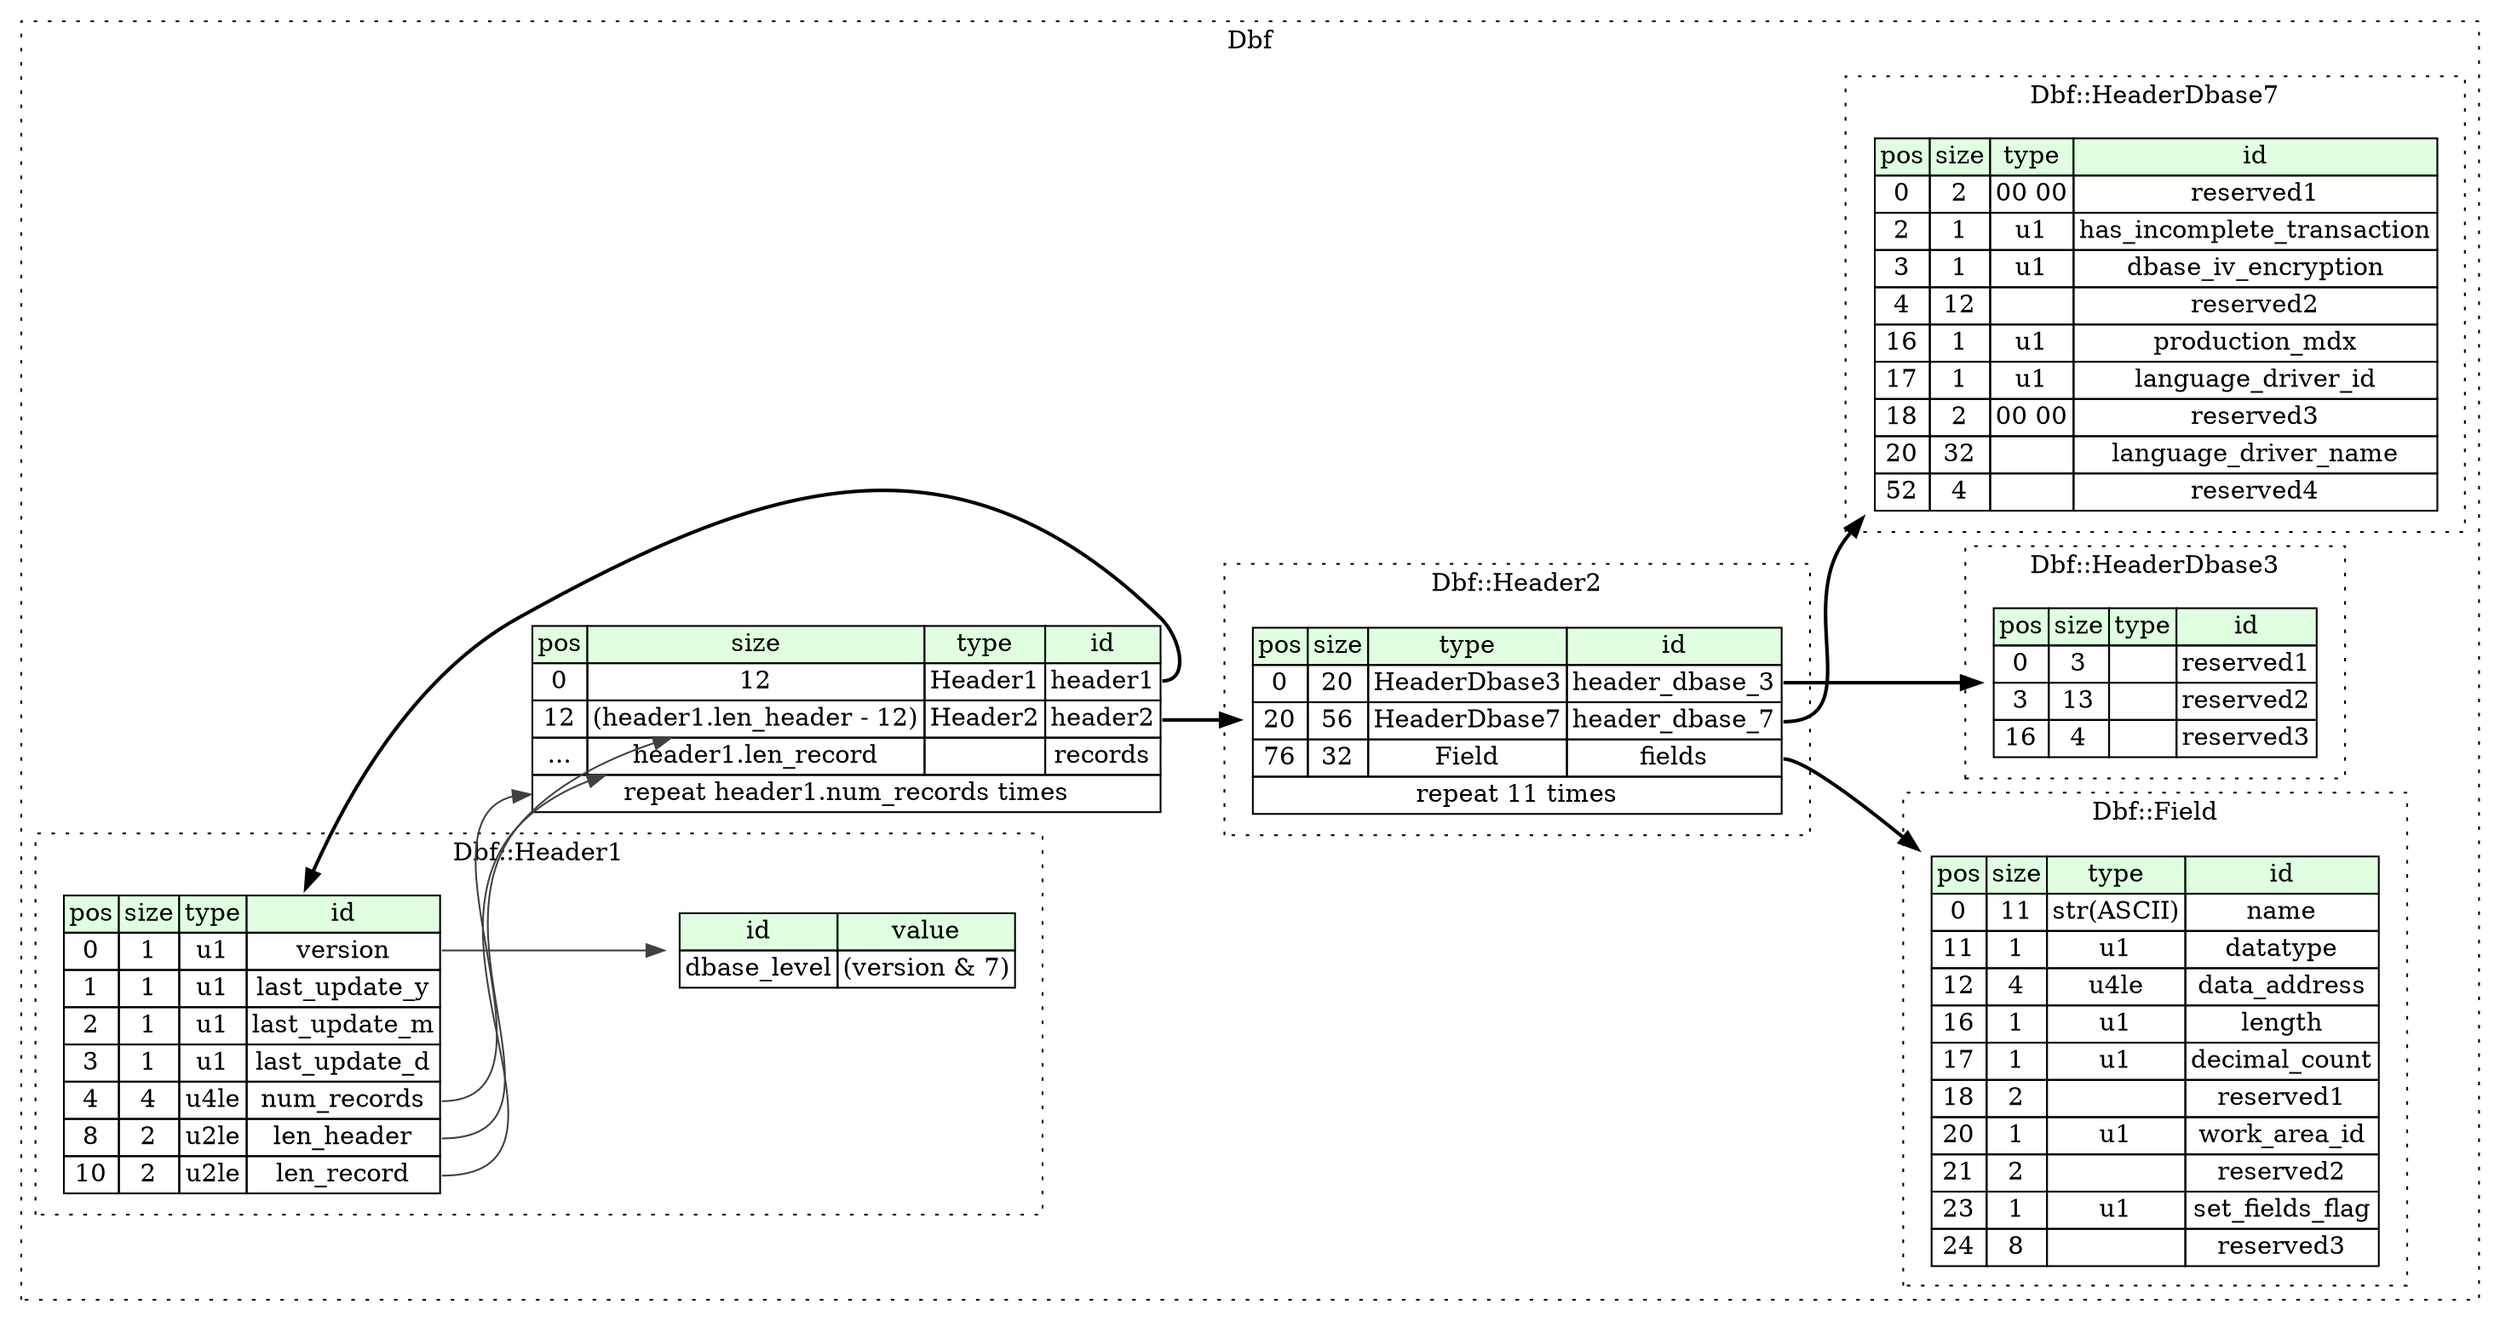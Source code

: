 digraph {
	rankdir=LR;
	node [shape=plaintext];
	subgraph cluster__dbf {
		label="Dbf";
		graph[style=dotted];

		dbf__seq [label=<<TABLE BORDER="0" CELLBORDER="1" CELLSPACING="0">
			<TR><TD BGCOLOR="#E0FFE0">pos</TD><TD BGCOLOR="#E0FFE0">size</TD><TD BGCOLOR="#E0FFE0">type</TD><TD BGCOLOR="#E0FFE0">id</TD></TR>
			<TR><TD PORT="header1_pos">0</TD><TD PORT="header1_size">12</TD><TD>Header1</TD><TD PORT="header1_type">header1</TD></TR>
			<TR><TD PORT="header2_pos">12</TD><TD PORT="header2_size">(header1.len_header - 12)</TD><TD>Header2</TD><TD PORT="header2_type">header2</TD></TR>
			<TR><TD PORT="records_pos">...</TD><TD PORT="records_size">header1.len_record</TD><TD></TD><TD PORT="records_type">records</TD></TR>
			<TR><TD COLSPAN="4" PORT="records__repeat">repeat header1.num_records times</TD></TR>
		</TABLE>>];
		subgraph cluster__header2 {
			label="Dbf::Header2";
			graph[style=dotted];

			header2__seq [label=<<TABLE BORDER="0" CELLBORDER="1" CELLSPACING="0">
				<TR><TD BGCOLOR="#E0FFE0">pos</TD><TD BGCOLOR="#E0FFE0">size</TD><TD BGCOLOR="#E0FFE0">type</TD><TD BGCOLOR="#E0FFE0">id</TD></TR>
				<TR><TD PORT="header_dbase_3_pos">0</TD><TD PORT="header_dbase_3_size">20</TD><TD>HeaderDbase3</TD><TD PORT="header_dbase_3_type">header_dbase_3</TD></TR>
				<TR><TD PORT="header_dbase_7_pos">20</TD><TD PORT="header_dbase_7_size">56</TD><TD>HeaderDbase7</TD><TD PORT="header_dbase_7_type">header_dbase_7</TD></TR>
				<TR><TD PORT="fields_pos">76</TD><TD PORT="fields_size">32</TD><TD>Field</TD><TD PORT="fields_type">fields</TD></TR>
				<TR><TD COLSPAN="4" PORT="fields__repeat">repeat 11 times</TD></TR>
			</TABLE>>];
		}
		subgraph cluster__field {
			label="Dbf::Field";
			graph[style=dotted];

			field__seq [label=<<TABLE BORDER="0" CELLBORDER="1" CELLSPACING="0">
				<TR><TD BGCOLOR="#E0FFE0">pos</TD><TD BGCOLOR="#E0FFE0">size</TD><TD BGCOLOR="#E0FFE0">type</TD><TD BGCOLOR="#E0FFE0">id</TD></TR>
				<TR><TD PORT="name_pos">0</TD><TD PORT="name_size">11</TD><TD>str(ASCII)</TD><TD PORT="name_type">name</TD></TR>
				<TR><TD PORT="datatype_pos">11</TD><TD PORT="datatype_size">1</TD><TD>u1</TD><TD PORT="datatype_type">datatype</TD></TR>
				<TR><TD PORT="data_address_pos">12</TD><TD PORT="data_address_size">4</TD><TD>u4le</TD><TD PORT="data_address_type">data_address</TD></TR>
				<TR><TD PORT="length_pos">16</TD><TD PORT="length_size">1</TD><TD>u1</TD><TD PORT="length_type">length</TD></TR>
				<TR><TD PORT="decimal_count_pos">17</TD><TD PORT="decimal_count_size">1</TD><TD>u1</TD><TD PORT="decimal_count_type">decimal_count</TD></TR>
				<TR><TD PORT="reserved1_pos">18</TD><TD PORT="reserved1_size">2</TD><TD></TD><TD PORT="reserved1_type">reserved1</TD></TR>
				<TR><TD PORT="work_area_id_pos">20</TD><TD PORT="work_area_id_size">1</TD><TD>u1</TD><TD PORT="work_area_id_type">work_area_id</TD></TR>
				<TR><TD PORT="reserved2_pos">21</TD><TD PORT="reserved2_size">2</TD><TD></TD><TD PORT="reserved2_type">reserved2</TD></TR>
				<TR><TD PORT="set_fields_flag_pos">23</TD><TD PORT="set_fields_flag_size">1</TD><TD>u1</TD><TD PORT="set_fields_flag_type">set_fields_flag</TD></TR>
				<TR><TD PORT="reserved3_pos">24</TD><TD PORT="reserved3_size">8</TD><TD></TD><TD PORT="reserved3_type">reserved3</TD></TR>
			</TABLE>>];
		}
		subgraph cluster__header1 {
			label="Dbf::Header1";
			graph[style=dotted];

			header1__seq [label=<<TABLE BORDER="0" CELLBORDER="1" CELLSPACING="0">
				<TR><TD BGCOLOR="#E0FFE0">pos</TD><TD BGCOLOR="#E0FFE0">size</TD><TD BGCOLOR="#E0FFE0">type</TD><TD BGCOLOR="#E0FFE0">id</TD></TR>
				<TR><TD PORT="version_pos">0</TD><TD PORT="version_size">1</TD><TD>u1</TD><TD PORT="version_type">version</TD></TR>
				<TR><TD PORT="last_update_y_pos">1</TD><TD PORT="last_update_y_size">1</TD><TD>u1</TD><TD PORT="last_update_y_type">last_update_y</TD></TR>
				<TR><TD PORT="last_update_m_pos">2</TD><TD PORT="last_update_m_size">1</TD><TD>u1</TD><TD PORT="last_update_m_type">last_update_m</TD></TR>
				<TR><TD PORT="last_update_d_pos">3</TD><TD PORT="last_update_d_size">1</TD><TD>u1</TD><TD PORT="last_update_d_type">last_update_d</TD></TR>
				<TR><TD PORT="num_records_pos">4</TD><TD PORT="num_records_size">4</TD><TD>u4le</TD><TD PORT="num_records_type">num_records</TD></TR>
				<TR><TD PORT="len_header_pos">8</TD><TD PORT="len_header_size">2</TD><TD>u2le</TD><TD PORT="len_header_type">len_header</TD></TR>
				<TR><TD PORT="len_record_pos">10</TD><TD PORT="len_record_size">2</TD><TD>u2le</TD><TD PORT="len_record_type">len_record</TD></TR>
			</TABLE>>];
			header1__inst__dbase_level [label=<<TABLE BORDER="0" CELLBORDER="1" CELLSPACING="0">
				<TR><TD BGCOLOR="#E0FFE0">id</TD><TD BGCOLOR="#E0FFE0">value</TD></TR>
				<TR><TD>dbase_level</TD><TD>(version &amp; 7)</TD></TR>
			</TABLE>>];
		}
		subgraph cluster__header_dbase_3 {
			label="Dbf::HeaderDbase3";
			graph[style=dotted];

			header_dbase_3__seq [label=<<TABLE BORDER="0" CELLBORDER="1" CELLSPACING="0">
				<TR><TD BGCOLOR="#E0FFE0">pos</TD><TD BGCOLOR="#E0FFE0">size</TD><TD BGCOLOR="#E0FFE0">type</TD><TD BGCOLOR="#E0FFE0">id</TD></TR>
				<TR><TD PORT="reserved1_pos">0</TD><TD PORT="reserved1_size">3</TD><TD></TD><TD PORT="reserved1_type">reserved1</TD></TR>
				<TR><TD PORT="reserved2_pos">3</TD><TD PORT="reserved2_size">13</TD><TD></TD><TD PORT="reserved2_type">reserved2</TD></TR>
				<TR><TD PORT="reserved3_pos">16</TD><TD PORT="reserved3_size">4</TD><TD></TD><TD PORT="reserved3_type">reserved3</TD></TR>
			</TABLE>>];
		}
		subgraph cluster__header_dbase_7 {
			label="Dbf::HeaderDbase7";
			graph[style=dotted];

			header_dbase_7__seq [label=<<TABLE BORDER="0" CELLBORDER="1" CELLSPACING="0">
				<TR><TD BGCOLOR="#E0FFE0">pos</TD><TD BGCOLOR="#E0FFE0">size</TD><TD BGCOLOR="#E0FFE0">type</TD><TD BGCOLOR="#E0FFE0">id</TD></TR>
				<TR><TD PORT="reserved1_pos">0</TD><TD PORT="reserved1_size">2</TD><TD>00 00</TD><TD PORT="reserved1_type">reserved1</TD></TR>
				<TR><TD PORT="has_incomplete_transaction_pos">2</TD><TD PORT="has_incomplete_transaction_size">1</TD><TD>u1</TD><TD PORT="has_incomplete_transaction_type">has_incomplete_transaction</TD></TR>
				<TR><TD PORT="dbase_iv_encryption_pos">3</TD><TD PORT="dbase_iv_encryption_size">1</TD><TD>u1</TD><TD PORT="dbase_iv_encryption_type">dbase_iv_encryption</TD></TR>
				<TR><TD PORT="reserved2_pos">4</TD><TD PORT="reserved2_size">12</TD><TD></TD><TD PORT="reserved2_type">reserved2</TD></TR>
				<TR><TD PORT="production_mdx_pos">16</TD><TD PORT="production_mdx_size">1</TD><TD>u1</TD><TD PORT="production_mdx_type">production_mdx</TD></TR>
				<TR><TD PORT="language_driver_id_pos">17</TD><TD PORT="language_driver_id_size">1</TD><TD>u1</TD><TD PORT="language_driver_id_type">language_driver_id</TD></TR>
				<TR><TD PORT="reserved3_pos">18</TD><TD PORT="reserved3_size">2</TD><TD>00 00</TD><TD PORT="reserved3_type">reserved3</TD></TR>
				<TR><TD PORT="language_driver_name_pos">20</TD><TD PORT="language_driver_name_size">32</TD><TD></TD><TD PORT="language_driver_name_type">language_driver_name</TD></TR>
				<TR><TD PORT="reserved4_pos">52</TD><TD PORT="reserved4_size">4</TD><TD></TD><TD PORT="reserved4_type">reserved4</TD></TR>
			</TABLE>>];
		}
	}
	dbf__seq:header1_type -> header1__seq [style=bold];
	header1__seq:len_header_type -> dbf__seq:header2_size [color="#404040"];
	dbf__seq:header2_type -> header2__seq [style=bold];
	header1__seq:len_record_type -> dbf__seq:records_size [color="#404040"];
	header1__seq:num_records_type -> dbf__seq:records__repeat [color="#404040"];
	header2__seq:header_dbase_3_type -> header_dbase_3__seq [style=bold];
	header2__seq:header_dbase_7_type -> header_dbase_7__seq [style=bold];
	header2__seq:fields_type -> field__seq [style=bold];
	header1__seq:version_type -> header1__inst__dbase_level [color="#404040"];
}
